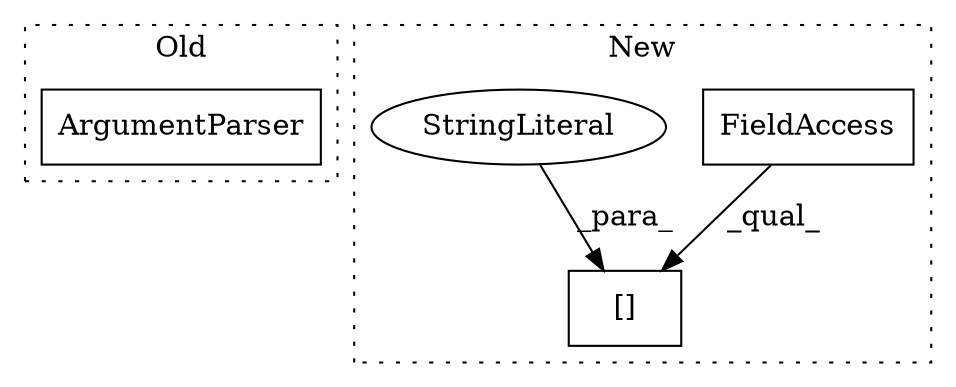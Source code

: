 digraph G {
subgraph cluster0 {
1 [label="ArgumentParser" a="32" s="300" l="16" shape="box"];
label = "Old";
style="dotted";
}
subgraph cluster1 {
2 [label="[]" a="2" s="246,272" l="9,1" shape="box"];
3 [label="FieldAccess" a="22" s="246" l="8" shape="box"];
4 [label="StringLiteral" a="45" s="255" l="17" shape="ellipse"];
label = "New";
style="dotted";
}
3 -> 2 [label="_qual_"];
4 -> 2 [label="_para_"];
}